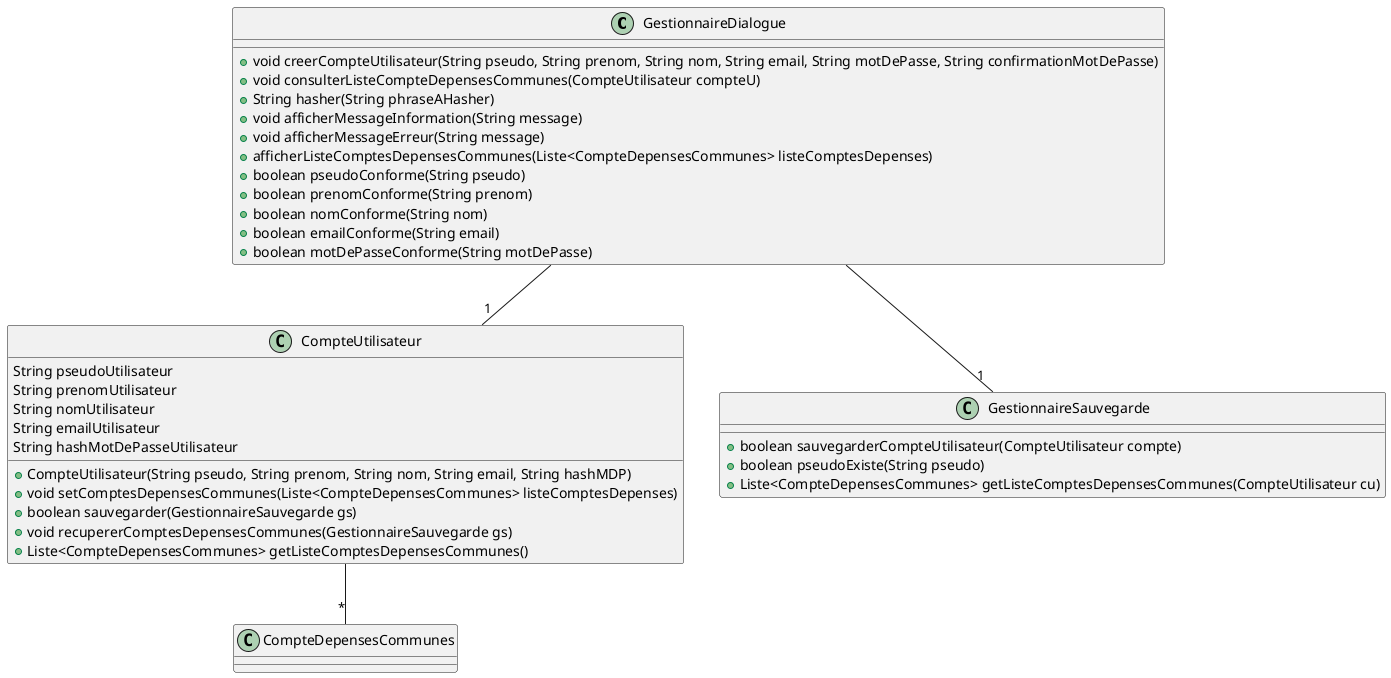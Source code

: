 @startuml Classes

	class GestionnaireDialogue {
		+void creerCompteUtilisateur(String pseudo, String prenom, String nom, String email, String motDePasse, String confirmationMotDePasse)
		+void consulterListeCompteDepensesCommunes(CompteUtilisateur compteU)
		+String hasher(String phraseAHasher)
		+void afficherMessageInformation(String message)
		+void afficherMessageErreur(String message)
		+afficherListeComptesDepensesCommunes(Liste<CompteDepensesCommunes> listeComptesDepenses)
		+boolean pseudoConforme(String pseudo)
		+boolean prenomConforme(String prenom)
		+boolean nomConforme(String nom)
		+boolean emailConforme(String email)
		+boolean motDePasseConforme(String motDePasse)
	}
	GestionnaireDialogue --"1" CompteUtilisateur
	GestionnaireDialogue --"1" GestionnaireSauvegarde

	class GestionnaireSauvegarde {
		+boolean sauvegarderCompteUtilisateur(CompteUtilisateur compte)
		+boolean pseudoExiste(String pseudo)
		+Liste<CompteDepensesCommunes> getListeComptesDepensesCommunes(CompteUtilisateur cu)
	}

	class CompteUtilisateur {
		String pseudoUtilisateur
		String prenomUtilisateur
		String nomUtilisateur
		String emailUtilisateur
		String hashMotDePasseUtilisateur
		+CompteUtilisateur(String pseudo, String prenom, String nom, String email, String hashMDP)
		+void setComptesDepensesCommunes(Liste<CompteDepensesCommunes> listeComptesDepenses)
		+boolean sauvegarder(GestionnaireSauvegarde gs)
		+void recupererComptesDepensesCommunes(GestionnaireSauvegarde gs)
		+Liste<CompteDepensesCommunes> getListeComptesDepensesCommunes()
	}
	CompteUtilisateur --"*" CompteDepensesCommunes
	class CompteDepensesCommunes {

	}

@enduml